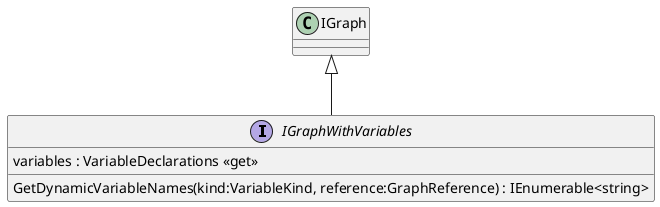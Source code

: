 @startuml
interface IGraphWithVariables {
    variables : VariableDeclarations <<get>>
    GetDynamicVariableNames(kind:VariableKind, reference:GraphReference) : IEnumerable<string>
}
IGraph <|-- IGraphWithVariables
@enduml

